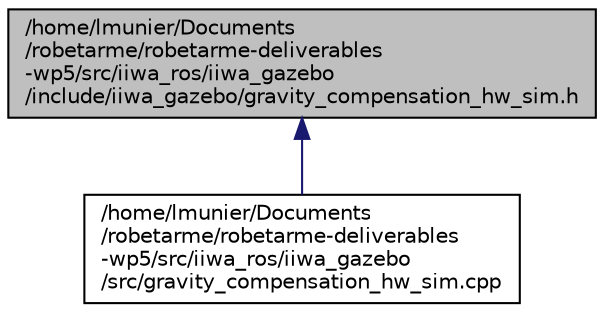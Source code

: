 digraph "/home/lmunier/Documents/robetarme/robetarme-deliverables-wp5/src/iiwa_ros/iiwa_gazebo/include/iiwa_gazebo/gravity_compensation_hw_sim.h"
{
 // LATEX_PDF_SIZE
  edge [fontname="Helvetica",fontsize="10",labelfontname="Helvetica",labelfontsize="10"];
  node [fontname="Helvetica",fontsize="10",shape=record];
  Node1 [label="/home/lmunier/Documents\l/robetarme/robetarme-deliverables\l-wp5/src/iiwa_ros/iiwa_gazebo\l/include/iiwa_gazebo/gravity_compensation_hw_sim.h",height=0.2,width=0.4,color="black", fillcolor="grey75", style="filled", fontcolor="black",tooltip=" "];
  Node1 -> Node2 [dir="back",color="midnightblue",fontsize="10",style="solid",fontname="Helvetica"];
  Node2 [label="/home/lmunier/Documents\l/robetarme/robetarme-deliverables\l-wp5/src/iiwa_ros/iiwa_gazebo\l/src/gravity_compensation_hw_sim.cpp",height=0.2,width=0.4,color="black", fillcolor="white", style="filled",URL="$gravity__compensation__hw__sim_8cpp.html",tooltip=" "];
}
